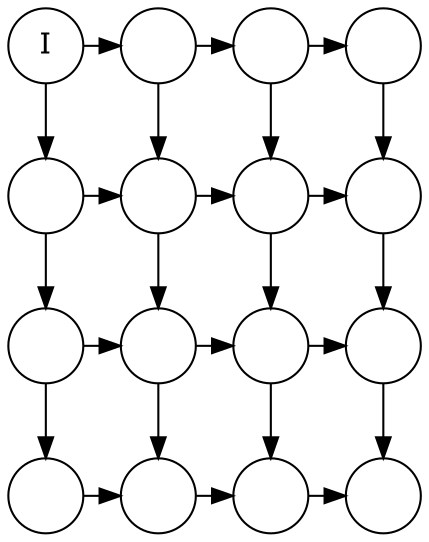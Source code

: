 digraph{
  node [shape=circle, label=" "]

  A0 [label="I"];

  A0 -> A1 -> A2 -> A3;
  B0 -> B1 -> B2 -> B3;
  C0 -> C1 -> C2 -> C3;
  D0 -> D1 -> D2 -> D3;
  A0 -> B0 -> C0 -> D0;
  A1 -> B1 -> C1 -> D1;
  A2 -> B2 -> C2 -> D2;
  A3 -> B3 -> C3 -> D3;

  {rank=same; A0 A1 A2 A3}
  {rank=same; B0 B1 B2 B3}
  {rank=same; C0 C1 C2 C3}
  {rank=same; D0 D1 D2 D3}
}
